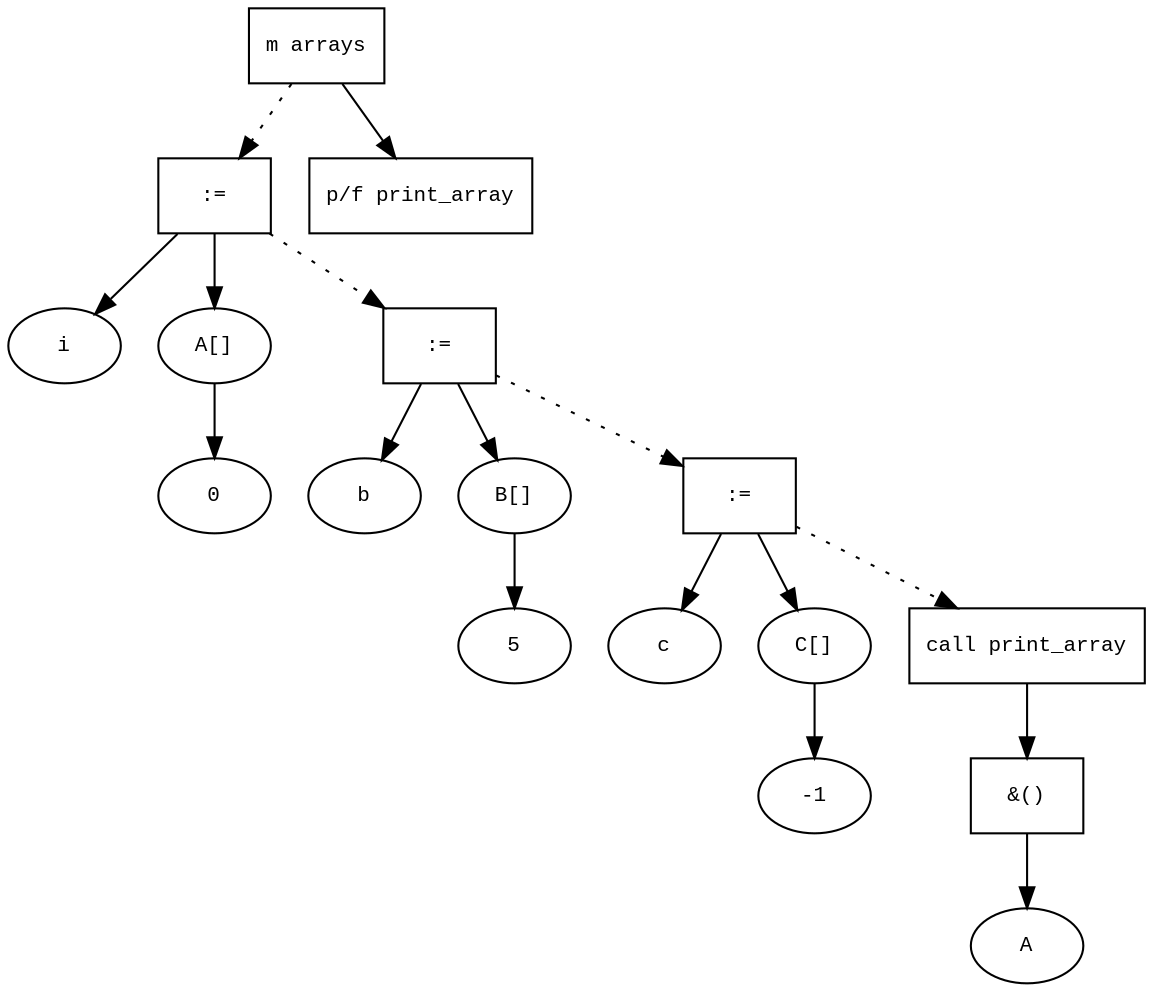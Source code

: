 digraph AST {
  graph [fontname="Times New Roman",fontsize=10];
  node  [fontname="Courier New",fontsize=10];
  edge  [fontname="Times New Roman",fontsize=10];

  node0 [label="m arrays",shape=box];
  node6 [label=":=",shape=box];
  node2 [label="i",shape=ellipse];
  node6->node2;
  node3 [label="A[]",shape=ellipse];
  node5 [label="0",shape=ellipse];
  node3-> node5;
  node6->node3;
  node0 -> node6 [style=dotted];
  node11 [label=":=",shape=box];
  node7 [label="b",shape=ellipse];
  node11->node7;
  node8 [label="B[]",shape=ellipse];
  node10 [label="5",shape=ellipse];
  node8-> node10;
  node11->node8;
  node6 -> node11 [style=dotted];
  node16 [label=":=",shape=box];
  node12 [label="c",shape=ellipse];
  node16->node12;
  node13 [label="C[]",shape=ellipse];
  node15 [label="-1",shape=ellipse];
  node13-> node15;
  node16->node13;
  node11 -> node16 [style=dotted];
  node17 [label="call print_array",shape=box];
  node19 [label="&()",shape=box];
  node18 [label="A",shape=ellipse];
  node19->node18;
  node17->node19;
  node16 -> node17 [style=dotted];
  node1 [label="p/f print_array",shape=box];
  node0 -> node1;
}

